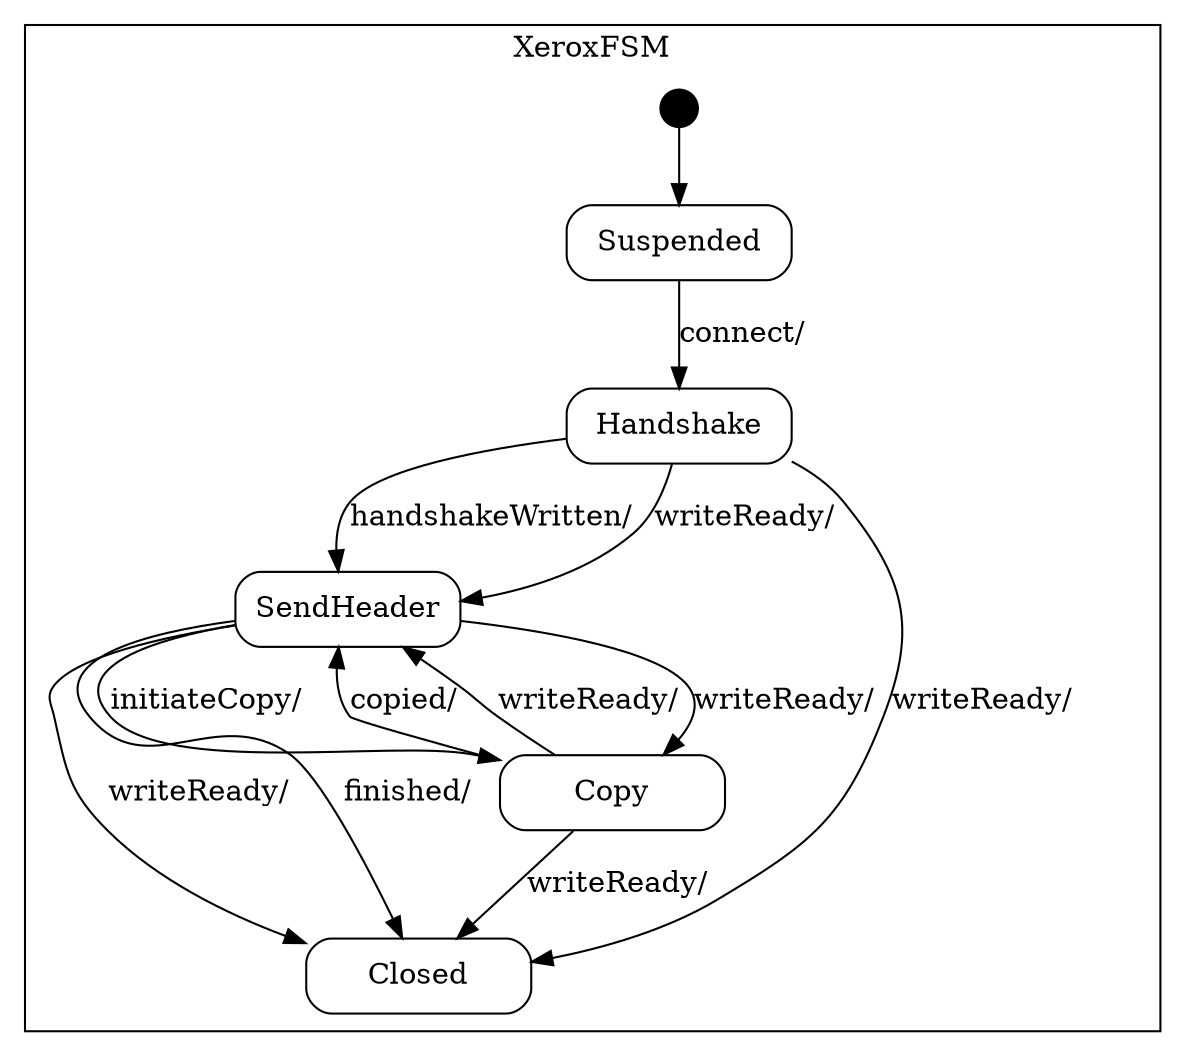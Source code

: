 digraph Xerox_sm {

    node
        [shape=Mrecord width=1.5];

    subgraph cluster_XeroxFSM {

        label="XeroxFSM";

        //
        // States (Nodes)
        //

        "XeroxFSM::Suspended"
            [label="{Suspended}"];

        "XeroxFSM::Handshake"
            [label="{Handshake}"];

        "XeroxFSM::SendHeader"
            [label="{SendHeader}"];

        "XeroxFSM::Copy"
            [label="{Copy}"];

        "XeroxFSM::Closed"
            [label="{Closed}"];

        "%start"
            [label="" shape=circle style=filled fillcolor=black width=0.25];

        //
        // Transitions (Edges)
        //

        "XeroxFSM::Suspended" -> "XeroxFSM::Handshake"
            [label="connect/\l"];

        "XeroxFSM::Handshake" -> "XeroxFSM::SendHeader"
            [label="handshakeWritten/\l"];

        "XeroxFSM::Handshake" -> "XeroxFSM::Closed"
            [label="writeReady/\l"];

        "XeroxFSM::Handshake" -> "XeroxFSM::SendHeader"
            [label="writeReady/\l"];

        "XeroxFSM::SendHeader" -> "XeroxFSM::Closed"
            [label="writeReady/\l"];

        "XeroxFSM::SendHeader" -> "XeroxFSM::Copy"
            [label="writeReady/\l"];

        "XeroxFSM::SendHeader" -> "XeroxFSM::Copy"
            [label="initiateCopy/\l"];

        "XeroxFSM::SendHeader" -> "XeroxFSM::Closed"
            [label="finished/\l"];

        "XeroxFSM::Copy" -> "XeroxFSM::SendHeader"
            [label="copied/\l"];

        "XeroxFSM::Copy" -> "XeroxFSM::Closed"
            [label="writeReady/\l"];

        "XeroxFSM::Copy" -> "XeroxFSM::SendHeader"
            [label="writeReady/\l"];

        "%start" -> "XeroxFSM::Suspended"
    }

}
